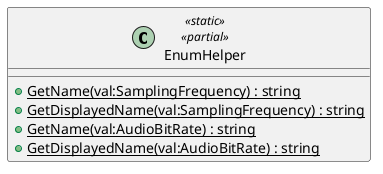 @startuml
class EnumHelper <<static>> <<partial>> {
    + {static} GetName(val:SamplingFrequency) : string
    + {static} GetDisplayedName(val:SamplingFrequency) : string
    + {static} GetName(val:AudioBitRate) : string
    + {static} GetDisplayedName(val:AudioBitRate) : string
}
@enduml

